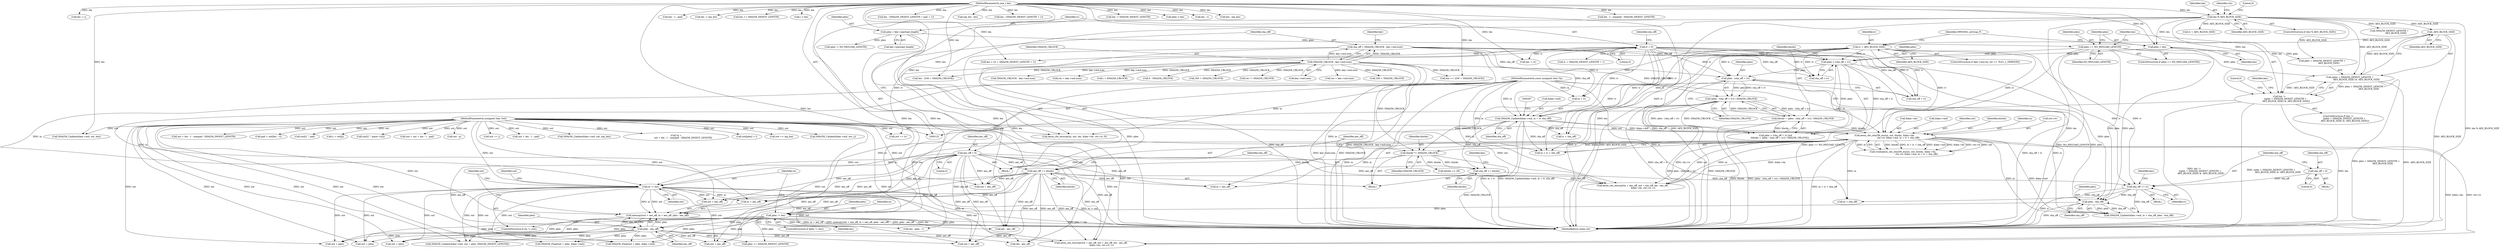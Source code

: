 digraph "0_openssl_68595c0c2886e7942a14f98c17a55a88afb6c292_0@API" {
"1000359" [label="(Call,memcpy(out + aes_off, in + aes_off, plen - aes_off))"];
"1000356" [label="(Call,in != out)"];
"1000126" [label="(MethodParameterIn,const unsigned char *in)"];
"1000268" [label="(Call,aesni_cbc_sha256_enc(in, out, blocks, &key->ks,\n                                       ctx->iv, &key->md, in + iv + sha_off))"];
"1000125" [label="(MethodParameterIn,unsigned char *out)"];
"1000247" [label="(Call,blocks = (plen - (sha_off + iv)) / SHA256_CBLOCK)"];
"1000249" [label="(Call,(plen - (sha_off + iv)) / SHA256_CBLOCK)"];
"1000250" [label="(Call,plen - (sha_off + iv))"];
"1000242" [label="(Call,plen > (sha_off + iv))"];
"1000183" [label="(Call,plen = len)"];
"1000169" [label="(Call,len % AES_BLOCK_SIZE)"];
"1000127" [label="(MethodParameterIn,size_t len)"];
"1000180" [label="(Call,plen == NO_PAYLOAD_LENGTH)"];
"1000136" [label="(Call,plen = key->payload_length)"];
"1000154" [label="(Call,sha_off = SHA256_CBLOCK - key->md.num)"];
"1000156" [label="(Call,SHA256_CBLOCK - key->md.num)"];
"1000209" [label="(Call,iv = AES_BLOCK_SIZE)"];
"1000196" [label="(Call,-AES_BLOCK_SIZE)"];
"1000142" [label="(Call,iv = 0)"];
"1000257" [label="(Call,SHA256_Update(&key->md, in + iv, sha_off))"];
"1000291" [label="(Call,aes_off += blocks)"];
"1000288" [label="(Call,blocks *= SHA256_CBLOCK)"];
"1000150" [label="(Call,aes_off = 0)"];
"1000366" [label="(Call,plen - aes_off)"];
"1000351" [label="(Call,plen != len)"];
"1000347" [label="(Call,plen - sha_off)"];
"1000336" [label="(Call,sha_off += iv)"];
"1000333" [label="(Call,sha_off = 0)"];
"1000294" [label="(Call,sha_off += blocks)"];
"1000188" [label="(Call,len !=\n                 ((plen + SHA256_DIGEST_LENGTH +\n                   AES_BLOCK_SIZE) & -AES_BLOCK_SIZE))"];
"1000190" [label="(Call,(plen + SHA256_DIGEST_LENGTH +\n                   AES_BLOCK_SIZE) & -AES_BLOCK_SIZE)"];
"1000691" [label="(Call,len >= (256 + SHA256_CBLOCK))"];
"1000188" [label="(Call,len !=\n                 ((plen + SHA256_DIGEST_LENGTH +\n                   AES_BLOCK_SIZE) & -AES_BLOCK_SIZE))"];
"1000393" [label="(Call,SHA256_Final(out + plen, &key->md))"];
"1000724" [label="(Call,out += j)"];
"1000303" [label="(Call,blocks >> 29)"];
"1000183" [label="(Call,plen = len)"];
"1000266" [label="(Call,(void)aesni_cbc_sha256_enc(in, out, blocks, &key->ks,\n                                       ctx->iv, &key->md, in + iv + sha_off))"];
"1000371" [label="(Identifier,out)"];
"1000262" [label="(Call,in + iv)"];
"1000693" [label="(Call,256 + SHA256_CBLOCK)"];
"1000205" [label="(Identifier,key)"];
"1000291" [label="(Call,aes_off += blocks)"];
"1000443" [label="(Call,in + aes_off)"];
"1000347" [label="(Call,plen - sha_off)"];
"1000125" [label="(MethodParameterIn,unsigned char *out)"];
"1000634" [label="(Call,len - (SHA256_DIGEST_LENGTH + pad + 1))"];
"1000369" [label="(Call,SHA256_Final(out + plen, &key->md))"];
"1000285" [label="(Call,iv + sha_off)"];
"1000199" [label="(Literal,0)"];
"1000446" [label="(Call,out + aes_off)"];
"1000426" [label="(Call,out + aes_off)"];
"1000257" [label="(Call,SHA256_Update(&key->md, in + iv, sha_off))"];
"1000646" [label="(Call,inp_len - len)"];
"1000300" [label="(Identifier,key)"];
"1000270" [label="(Identifier,out)"];
"1001887" [label="(Call,out + len - 1 - pad)"];
"1000363" [label="(Call,in + aes_off)"];
"1000595" [label="(Call,len - (SHA256_DIGEST_LENGTH + 1))"];
"1000128" [label="(Block,)"];
"1000350" [label="(ControlStructure,if (plen != len))"];
"1000271" [label="(Identifier,blocks)"];
"1000290" [label="(Identifier,SHA256_CBLOCK)"];
"1000211" [label="(Identifier,AES_BLOCK_SIZE)"];
"1000256" [label="(Block,)"];
"1000407" [label="(Call,len - plen - 1)"];
"1000143" [label="(Identifier,iv)"];
"1000250" [label="(Call,plen - (sha_off + iv))"];
"1000565" [label="(Call,iv + SHA256_DIGEST_LENGTH + 1)"];
"1000352" [label="(Identifier,plen)"];
"1000356" [label="(Call,in != out)"];
"1000355" [label="(ControlStructure,if (in != out))"];
"1000573" [label="(Call,SHA256_Update(&key->md, out, inp_len))"];
"1000293" [label="(Identifier,blocks)"];
"1000563" [label="(Call,len < (iv + SHA256_DIGEST_LENGTH + 1))"];
"1000258" [label="(Call,&key->md)"];
"1000368" [label="(Identifier,aes_off)"];
"1000687" [label="(Call,len -= SHA256_DIGEST_LENGTH)"];
"1000180" [label="(Call,plen == NO_PAYLOAD_LENGTH)"];
"1000412" [label="(Call,plen < len)"];
"1000292" [label="(Identifier,aes_off)"];
"1000127" [label="(MethodParameterIn,size_t len)"];
"1000269" [label="(Identifier,in)"];
"1000241" [label="(Call,plen > (sha_off + iv) &&\n            (blocks = (plen - (sha_off + iv)) / SHA256_CBLOCK))"];
"1000534" [label="(Call,iv = AES_BLOCK_SIZE)"];
"1000590" [label="(Call,len - 1)"];
"1000151" [label="(Identifier,aes_off)"];
"1000255" [label="(Identifier,SHA256_CBLOCK)"];
"1000335" [label="(Literal,0)"];
"1000333" [label="(Call,sha_off = 0)"];
"1000359" [label="(Call,memcpy(out + aes_off, in + aes_off, plen - aes_off))"];
"1000710" [label="(Call,SHA256_CBLOCK - key->md.num)"];
"1000384" [label="(Call,SHA256_Update(&key->md, out + plen, SHA256_DIGEST_LENGTH))"];
"1000493" [label="(Call,plen != NO_PAYLOAD_LENGTH)"];
"1000289" [label="(Identifier,blocks)"];
"1000348" [label="(Identifier,plen)"];
"1000181" [label="(Identifier,plen)"];
"1000185" [label="(Identifier,len)"];
"1000249" [label="(Call,(plen - (sha_off + iv)) / SHA256_CBLOCK)"];
"1000137" [label="(Identifier,plen)"];
"1000370" [label="(Call,out + plen)"];
"1001663" [label="(Call,len - inp_len)"];
"1000276" [label="(Call,ctx->iv)"];
"1000429" [label="(Call,len - aes_off)"];
"1001739" [label="(Call,len - 1 - maxpad - SHA256_DIGEST_LENGTH)"];
"1000294" [label="(Call,sha_off += blocks)"];
"1000165" [label="(Identifier,key)"];
"1000171" [label="(Identifier,AES_BLOCK_SIZE)"];
"1000361" [label="(Identifier,out)"];
"1001735" [label="(Call,*p =\n                    out + len - 1 - maxpad - SHA256_DIGEST_LENGTH)"];
"1000366" [label="(Call,plen - aes_off)"];
"1000580" [label="(Call,out += iv)"];
"1000417" [label="(Call,out[plen] = l)"];
"1000394" [label="(Call,out + plen)"];
"1000342" [label="(Identifier,key)"];
"1000243" [label="(Identifier,plen)"];
"1000288" [label="(Call,blocks *= SHA256_CBLOCK)"];
"1001727" [label="(Call,out += inp_len)"];
"1000147" [label="(Identifier,sha_off)"];
"1000216" [label="(Identifier,OPENSSL_ia32cap_P)"];
"1000242" [label="(Call,plen > (sha_off + iv))"];
"1000244" [label="(Call,sha_off + iv)"];
"1000401" [label="(Call,plen += SHA256_DIGEST_LENGTH)"];
"1000168" [label="(ControlStructure,if (len % AES_BLOCK_SIZE))"];
"1000583" [label="(Call,len -= iv)"];
"1000853" [label="(Call,res = key->md.num)"];
"1000349" [label="(Identifier,sha_off)"];
"1000423" [label="(Call,out + aes_off)"];
"1000444" [label="(Identifier,in)"];
"1000248" [label="(Identifier,blocks)"];
"1000170" [label="(Identifier,len)"];
"1000190" [label="(Call,(plen + SHA256_DIGEST_LENGTH +\n                   AES_BLOCK_SIZE) & -AES_BLOCK_SIZE)"];
"1001099" [label="(Call,i < SHA256_CBLOCK)"];
"1000158" [label="(Call,key->md.num)"];
"1001935" [label="(Call,SHA256_Update(&key->md, out, len))"];
"1000144" [label="(Literal,0)"];
"1000353" [label="(Identifier,len)"];
"1000449" [label="(Call,len - aes_off)"];
"1000193" [label="(Call,SHA256_DIGEST_LENGTH +\n                   AES_BLOCK_SIZE)"];
"1000178" [label="(Block,)"];
"1000389" [label="(Call,out + plen)"];
"1000727" [label="(Call,len -= j)"];
"1000705" [label="(Call,0 - SHA256_CBLOCK)"];
"1000138" [label="(Call,key->payload_length)"];
"1000272" [label="(Call,&key->ks)"];
"1000142" [label="(Call,iv = 0)"];
"1000717" [label="(Call,SHA256_Update(&key->md, out, j))"];
"1000295" [label="(Identifier,sha_off)"];
"1001737" [label="(Call,out + len - 1 - maxpad - SHA256_DIGEST_LENGTH)"];
"1000251" [label="(Identifier,plen)"];
"1000169" [label="(Call,len % AES_BLOCK_SIZE)"];
"1000360" [label="(Call,out + aes_off)"];
"1000702" [label="(Call,256 + SHA256_CBLOCK)"];
"1000700" [label="(Call,len - (256 + SHA256_CBLOCK))"];
"1000176" [label="(Identifier,ctx)"];
"1001889" [label="(Call,len - 1 - pad)"];
"1000586" [label="(Call,pad = out[len - 1])"];
"1000918" [label="(Call,res != SHA256_CBLOCK)"];
"1001944" [label="(MethodReturn,static int)"];
"1000283" [label="(Call,in + iv + sha_off)"];
"1001909" [label="(Call,out[i] ^ pad)"];
"1000210" [label="(Identifier,iv)"];
"1001730" [label="(Call,len -= inp_len)"];
"1001625" [label="(Call,res = key->md.num)"];
"1000150" [label="(Call,aes_off = 0)"];
"1001622" [label="(Call,len += SHA256_DIGEST_LENGTH)"];
"1000201" [label="(ControlStructure,if (key->aux.tls_ver >= TLS1_1_VERSION))"];
"1000268" [label="(Call,aesni_cbc_sha256_enc(in, out, blocks, &key->ks,\n                                       ctx->iv, &key->md, in + iv + sha_off))"];
"1000296" [label="(Identifier,blocks)"];
"1000265" [label="(Identifier,sha_off)"];
"1000357" [label="(Identifier,in)"];
"1000197" [label="(Identifier,AES_BLOCK_SIZE)"];
"1000870" [label="(Call,c = out[j])"];
"1000209" [label="(Call,iv = AES_BLOCK_SIZE)"];
"1000442" [label="(Call,aesni_cbc_encrypt(in + aes_off, out + aes_off, len - aes_off,\n                              &key->ks, ctx->iv, 1))"];
"1000157" [label="(Identifier,SHA256_CBLOCK)"];
"1000358" [label="(Identifier,out)"];
"1000337" [label="(Identifier,sha_off)"];
"1000334" [label="(Identifier,sha_off)"];
"1000136" [label="(Call,plen = key->payload_length)"];
"1000863" [label="(Call,j < len)"];
"1000155" [label="(Identifier,sha_off)"];
"1000252" [label="(Call,sha_off + iv)"];
"1000187" [label="(ControlStructure,if (len !=\n                 ((plen + SHA256_DIGEST_LENGTH +\n                   AES_BLOCK_SIZE) & -AES_BLOCK_SIZE)))"];
"1000422" [label="(Call,aesni_cbc_encrypt(out + aes_off, out + aes_off, len - aes_off,\n                              &key->ks, ctx->iv, 1))"];
"1000126" [label="(MethodParameterIn,const unsigned char *in)"];
"1000367" [label="(Identifier,plen)"];
"1000184" [label="(Identifier,plen)"];
"1000553" [label="(Call,out[i] ^ pmac->c[i])"];
"1000344" [label="(Call,in + sha_off)"];
"1000480" [label="(Call,aesni_cbc_encrypt(in, out, len, &key->ks, ctx->iv, 0))"];
"1000336" [label="(Call,sha_off += iv)"];
"1001885" [label="(Call,out = out + len - 1 - pad)"];
"1000196" [label="(Call,-AES_BLOCK_SIZE)"];
"1000152" [label="(Literal,0)"];
"1000189" [label="(Identifier,len)"];
"1001749" [label="(Call,out - p)"];
"1000247" [label="(Call,blocks = (plen - (sha_off + iv)) / SHA256_CBLOCK)"];
"1000173" [label="(Literal,0)"];
"1000182" [label="(Identifier,NO_PAYLOAD_LENGTH)"];
"1000156" [label="(Call,SHA256_CBLOCK - key->md.num)"];
"1000279" [label="(Call,&key->md)"];
"1000332" [label="(Block,)"];
"1000191" [label="(Call,plen + SHA256_DIGEST_LENGTH +\n                   AES_BLOCK_SIZE)"];
"1000179" [label="(ControlStructure,if (plen == NO_PAYLOAD_LENGTH))"];
"1000339" [label="(Call,SHA256_Update(&key->md, in + sha_off, plen - sha_off))"];
"1000338" [label="(Identifier,iv)"];
"1000154" [label="(Call,sha_off = SHA256_CBLOCK - key->md.num)"];
"1000351" [label="(Call,plen != len)"];
"1000359" -> "1000355"  [label="AST: "];
"1000359" -> "1000366"  [label="CFG: "];
"1000360" -> "1000359"  [label="AST: "];
"1000363" -> "1000359"  [label="AST: "];
"1000366" -> "1000359"  [label="AST: "];
"1000371" -> "1000359"  [label="CFG: "];
"1000359" -> "1001944"  [label="DDG: plen - aes_off"];
"1000359" -> "1001944"  [label="DDG: in + aes_off"];
"1000359" -> "1001944"  [label="DDG: memcpy(out + aes_off, in + aes_off, plen - aes_off)"];
"1000356" -> "1000359"  [label="DDG: out"];
"1000356" -> "1000359"  [label="DDG: in"];
"1000125" -> "1000359"  [label="DDG: out"];
"1000291" -> "1000359"  [label="DDG: aes_off"];
"1000150" -> "1000359"  [label="DDG: aes_off"];
"1000126" -> "1000359"  [label="DDG: in"];
"1000366" -> "1000359"  [label="DDG: plen"];
"1000366" -> "1000359"  [label="DDG: aes_off"];
"1000356" -> "1000355"  [label="AST: "];
"1000356" -> "1000358"  [label="CFG: "];
"1000357" -> "1000356"  [label="AST: "];
"1000358" -> "1000356"  [label="AST: "];
"1000361" -> "1000356"  [label="CFG: "];
"1000371" -> "1000356"  [label="CFG: "];
"1000356" -> "1001944"  [label="DDG: in != out"];
"1000356" -> "1001944"  [label="DDG: in"];
"1000126" -> "1000356"  [label="DDG: in"];
"1000268" -> "1000356"  [label="DDG: in"];
"1000268" -> "1000356"  [label="DDG: out"];
"1000125" -> "1000356"  [label="DDG: out"];
"1000356" -> "1000360"  [label="DDG: out"];
"1000356" -> "1000363"  [label="DDG: in"];
"1000356" -> "1000369"  [label="DDG: out"];
"1000356" -> "1000370"  [label="DDG: out"];
"1000356" -> "1000384"  [label="DDG: out"];
"1000356" -> "1000389"  [label="DDG: out"];
"1000356" -> "1000393"  [label="DDG: out"];
"1000356" -> "1000394"  [label="DDG: out"];
"1000356" -> "1000422"  [label="DDG: out"];
"1000356" -> "1000423"  [label="DDG: out"];
"1000356" -> "1000426"  [label="DDG: out"];
"1000126" -> "1000123"  [label="AST: "];
"1000126" -> "1001944"  [label="DDG: in"];
"1000126" -> "1000257"  [label="DDG: in"];
"1000126" -> "1000262"  [label="DDG: in"];
"1000126" -> "1000268"  [label="DDG: in"];
"1000126" -> "1000283"  [label="DDG: in"];
"1000126" -> "1000339"  [label="DDG: in"];
"1000126" -> "1000344"  [label="DDG: in"];
"1000126" -> "1000363"  [label="DDG: in"];
"1000126" -> "1000442"  [label="DDG: in"];
"1000126" -> "1000443"  [label="DDG: in"];
"1000126" -> "1000480"  [label="DDG: in"];
"1000268" -> "1000266"  [label="AST: "];
"1000268" -> "1000283"  [label="CFG: "];
"1000269" -> "1000268"  [label="AST: "];
"1000270" -> "1000268"  [label="AST: "];
"1000271" -> "1000268"  [label="AST: "];
"1000272" -> "1000268"  [label="AST: "];
"1000276" -> "1000268"  [label="AST: "];
"1000279" -> "1000268"  [label="AST: "];
"1000283" -> "1000268"  [label="AST: "];
"1000266" -> "1000268"  [label="CFG: "];
"1000268" -> "1001944"  [label="DDG: in + iv + sha_off"];
"1000268" -> "1000266"  [label="DDG: blocks"];
"1000268" -> "1000266"  [label="DDG: in + iv + sha_off"];
"1000268" -> "1000266"  [label="DDG: &key->md"];
"1000268" -> "1000266"  [label="DDG: &key->ks"];
"1000268" -> "1000266"  [label="DDG: ctx->iv"];
"1000268" -> "1000266"  [label="DDG: out"];
"1000268" -> "1000266"  [label="DDG: in"];
"1000125" -> "1000268"  [label="DDG: out"];
"1000247" -> "1000268"  [label="DDG: blocks"];
"1000257" -> "1000268"  [label="DDG: &key->md"];
"1000257" -> "1000268"  [label="DDG: sha_off"];
"1000209" -> "1000268"  [label="DDG: iv"];
"1000142" -> "1000268"  [label="DDG: iv"];
"1000268" -> "1000288"  [label="DDG: blocks"];
"1000268" -> "1000339"  [label="DDG: &key->md"];
"1000268" -> "1000339"  [label="DDG: in"];
"1000268" -> "1000344"  [label="DDG: in"];
"1000268" -> "1000422"  [label="DDG: &key->ks"];
"1000268" -> "1000422"  [label="DDG: ctx->iv"];
"1000268" -> "1000442"  [label="DDG: in"];
"1000268" -> "1000442"  [label="DDG: out"];
"1000268" -> "1000442"  [label="DDG: &key->ks"];
"1000268" -> "1000442"  [label="DDG: ctx->iv"];
"1000268" -> "1000443"  [label="DDG: in"];
"1000268" -> "1000446"  [label="DDG: out"];
"1000125" -> "1000123"  [label="AST: "];
"1000125" -> "1001944"  [label="DDG: out"];
"1000125" -> "1000360"  [label="DDG: out"];
"1000125" -> "1000369"  [label="DDG: out"];
"1000125" -> "1000370"  [label="DDG: out"];
"1000125" -> "1000384"  [label="DDG: out"];
"1000125" -> "1000389"  [label="DDG: out"];
"1000125" -> "1000393"  [label="DDG: out"];
"1000125" -> "1000394"  [label="DDG: out"];
"1000125" -> "1000417"  [label="DDG: out"];
"1000125" -> "1000422"  [label="DDG: out"];
"1000125" -> "1000423"  [label="DDG: out"];
"1000125" -> "1000426"  [label="DDG: out"];
"1000125" -> "1000442"  [label="DDG: out"];
"1000125" -> "1000446"  [label="DDG: out"];
"1000125" -> "1000480"  [label="DDG: out"];
"1000125" -> "1000553"  [label="DDG: out"];
"1000125" -> "1000573"  [label="DDG: out"];
"1000125" -> "1000580"  [label="DDG: out"];
"1000125" -> "1000586"  [label="DDG: out"];
"1000125" -> "1000717"  [label="DDG: out"];
"1000125" -> "1000724"  [label="DDG: out"];
"1000125" -> "1000870"  [label="DDG: out"];
"1000125" -> "1001727"  [label="DDG: out"];
"1000125" -> "1001735"  [label="DDG: out"];
"1000125" -> "1001737"  [label="DDG: out"];
"1000125" -> "1001749"  [label="DDG: out"];
"1000125" -> "1001885"  [label="DDG: out"];
"1000125" -> "1001887"  [label="DDG: out"];
"1000125" -> "1001909"  [label="DDG: out"];
"1000125" -> "1001935"  [label="DDG: out"];
"1000247" -> "1000241"  [label="AST: "];
"1000247" -> "1000249"  [label="CFG: "];
"1000248" -> "1000247"  [label="AST: "];
"1000249" -> "1000247"  [label="AST: "];
"1000241" -> "1000247"  [label="CFG: "];
"1000247" -> "1001944"  [label="DDG: blocks"];
"1000247" -> "1001944"  [label="DDG: (plen - (sha_off + iv)) / SHA256_CBLOCK"];
"1000247" -> "1000241"  [label="DDG: blocks"];
"1000249" -> "1000247"  [label="DDG: plen - (sha_off + iv)"];
"1000249" -> "1000247"  [label="DDG: SHA256_CBLOCK"];
"1000249" -> "1000255"  [label="CFG: "];
"1000250" -> "1000249"  [label="AST: "];
"1000255" -> "1000249"  [label="AST: "];
"1000249" -> "1001944"  [label="DDG: SHA256_CBLOCK"];
"1000249" -> "1001944"  [label="DDG: plen - (sha_off + iv)"];
"1000249" -> "1000241"  [label="DDG: plen - (sha_off + iv)"];
"1000249" -> "1000241"  [label="DDG: SHA256_CBLOCK"];
"1000250" -> "1000249"  [label="DDG: plen"];
"1000250" -> "1000249"  [label="DDG: sha_off + iv"];
"1000156" -> "1000249"  [label="DDG: SHA256_CBLOCK"];
"1000249" -> "1000288"  [label="DDG: SHA256_CBLOCK"];
"1000250" -> "1000252"  [label="CFG: "];
"1000251" -> "1000250"  [label="AST: "];
"1000252" -> "1000250"  [label="AST: "];
"1000255" -> "1000250"  [label="CFG: "];
"1000250" -> "1001944"  [label="DDG: sha_off + iv"];
"1000242" -> "1000250"  [label="DDG: plen"];
"1000154" -> "1000250"  [label="DDG: sha_off"];
"1000209" -> "1000250"  [label="DDG: iv"];
"1000142" -> "1000250"  [label="DDG: iv"];
"1000250" -> "1000347"  [label="DDG: plen"];
"1000242" -> "1000241"  [label="AST: "];
"1000242" -> "1000244"  [label="CFG: "];
"1000243" -> "1000242"  [label="AST: "];
"1000244" -> "1000242"  [label="AST: "];
"1000248" -> "1000242"  [label="CFG: "];
"1000241" -> "1000242"  [label="CFG: "];
"1000242" -> "1001944"  [label="DDG: sha_off + iv"];
"1000242" -> "1000241"  [label="DDG: plen"];
"1000242" -> "1000241"  [label="DDG: sha_off + iv"];
"1000183" -> "1000242"  [label="DDG: plen"];
"1000180" -> "1000242"  [label="DDG: plen"];
"1000154" -> "1000242"  [label="DDG: sha_off"];
"1000209" -> "1000242"  [label="DDG: iv"];
"1000142" -> "1000242"  [label="DDG: iv"];
"1000242" -> "1000347"  [label="DDG: plen"];
"1000183" -> "1000179"  [label="AST: "];
"1000183" -> "1000185"  [label="CFG: "];
"1000184" -> "1000183"  [label="AST: "];
"1000185" -> "1000183"  [label="AST: "];
"1000216" -> "1000183"  [label="CFG: "];
"1000169" -> "1000183"  [label="DDG: len"];
"1000127" -> "1000183"  [label="DDG: len"];
"1000183" -> "1000347"  [label="DDG: plen"];
"1000169" -> "1000168"  [label="AST: "];
"1000169" -> "1000171"  [label="CFG: "];
"1000170" -> "1000169"  [label="AST: "];
"1000171" -> "1000169"  [label="AST: "];
"1000173" -> "1000169"  [label="CFG: "];
"1000176" -> "1000169"  [label="CFG: "];
"1000169" -> "1001944"  [label="DDG: len % AES_BLOCK_SIZE"];
"1000169" -> "1001944"  [label="DDG: AES_BLOCK_SIZE"];
"1000169" -> "1001944"  [label="DDG: len"];
"1000127" -> "1000169"  [label="DDG: len"];
"1000169" -> "1000188"  [label="DDG: len"];
"1000169" -> "1000190"  [label="DDG: AES_BLOCK_SIZE"];
"1000169" -> "1000191"  [label="DDG: AES_BLOCK_SIZE"];
"1000169" -> "1000193"  [label="DDG: AES_BLOCK_SIZE"];
"1000169" -> "1000196"  [label="DDG: AES_BLOCK_SIZE"];
"1000169" -> "1000351"  [label="DDG: len"];
"1000169" -> "1000480"  [label="DDG: len"];
"1000169" -> "1000534"  [label="DDG: AES_BLOCK_SIZE"];
"1000127" -> "1000123"  [label="AST: "];
"1000127" -> "1001944"  [label="DDG: len"];
"1000127" -> "1000188"  [label="DDG: len"];
"1000127" -> "1000351"  [label="DDG: len"];
"1000127" -> "1000407"  [label="DDG: len"];
"1000127" -> "1000412"  [label="DDG: len"];
"1000127" -> "1000429"  [label="DDG: len"];
"1000127" -> "1000449"  [label="DDG: len"];
"1000127" -> "1000480"  [label="DDG: len"];
"1000127" -> "1000563"  [label="DDG: len"];
"1000127" -> "1000583"  [label="DDG: len"];
"1000127" -> "1000590"  [label="DDG: len"];
"1000127" -> "1000595"  [label="DDG: len"];
"1000127" -> "1000634"  [label="DDG: len"];
"1000127" -> "1000646"  [label="DDG: len"];
"1000127" -> "1000687"  [label="DDG: len"];
"1000127" -> "1000691"  [label="DDG: len"];
"1000127" -> "1000700"  [label="DDG: len"];
"1000127" -> "1000727"  [label="DDG: len"];
"1000127" -> "1000863"  [label="DDG: len"];
"1000127" -> "1001622"  [label="DDG: len"];
"1000127" -> "1001663"  [label="DDG: len"];
"1000127" -> "1001730"  [label="DDG: len"];
"1000127" -> "1001739"  [label="DDG: len"];
"1000127" -> "1001889"  [label="DDG: len"];
"1000127" -> "1001935"  [label="DDG: len"];
"1000180" -> "1000179"  [label="AST: "];
"1000180" -> "1000182"  [label="CFG: "];
"1000181" -> "1000180"  [label="AST: "];
"1000182" -> "1000180"  [label="AST: "];
"1000184" -> "1000180"  [label="CFG: "];
"1000189" -> "1000180"  [label="CFG: "];
"1000180" -> "1001944"  [label="DDG: NO_PAYLOAD_LENGTH"];
"1000180" -> "1001944"  [label="DDG: plen == NO_PAYLOAD_LENGTH"];
"1000136" -> "1000180"  [label="DDG: plen"];
"1000180" -> "1000190"  [label="DDG: plen"];
"1000180" -> "1000191"  [label="DDG: plen"];
"1000180" -> "1000347"  [label="DDG: plen"];
"1000136" -> "1000128"  [label="AST: "];
"1000136" -> "1000138"  [label="CFG: "];
"1000137" -> "1000136"  [label="AST: "];
"1000138" -> "1000136"  [label="AST: "];
"1000143" -> "1000136"  [label="CFG: "];
"1000136" -> "1001944"  [label="DDG: plen"];
"1000136" -> "1000493"  [label="DDG: plen"];
"1000154" -> "1000128"  [label="AST: "];
"1000154" -> "1000156"  [label="CFG: "];
"1000155" -> "1000154"  [label="AST: "];
"1000156" -> "1000154"  [label="AST: "];
"1000165" -> "1000154"  [label="CFG: "];
"1000154" -> "1001944"  [label="DDG: sha_off"];
"1000154" -> "1001944"  [label="DDG: SHA256_CBLOCK - key->md.num"];
"1000156" -> "1000154"  [label="DDG: SHA256_CBLOCK"];
"1000156" -> "1000154"  [label="DDG: key->md.num"];
"1000154" -> "1000244"  [label="DDG: sha_off"];
"1000154" -> "1000252"  [label="DDG: sha_off"];
"1000154" -> "1000257"  [label="DDG: sha_off"];
"1000156" -> "1000158"  [label="CFG: "];
"1000157" -> "1000156"  [label="AST: "];
"1000158" -> "1000156"  [label="AST: "];
"1000156" -> "1001944"  [label="DDG: SHA256_CBLOCK"];
"1000156" -> "1001944"  [label="DDG: key->md.num"];
"1000156" -> "1000288"  [label="DDG: SHA256_CBLOCK"];
"1000156" -> "1000691"  [label="DDG: SHA256_CBLOCK"];
"1000156" -> "1000693"  [label="DDG: SHA256_CBLOCK"];
"1000156" -> "1000700"  [label="DDG: SHA256_CBLOCK"];
"1000156" -> "1000702"  [label="DDG: SHA256_CBLOCK"];
"1000156" -> "1000705"  [label="DDG: SHA256_CBLOCK"];
"1000156" -> "1000710"  [label="DDG: key->md.num"];
"1000156" -> "1000853"  [label="DDG: key->md.num"];
"1000156" -> "1000918"  [label="DDG: SHA256_CBLOCK"];
"1000156" -> "1001099"  [label="DDG: SHA256_CBLOCK"];
"1000156" -> "1001625"  [label="DDG: key->md.num"];
"1000209" -> "1000201"  [label="AST: "];
"1000209" -> "1000211"  [label="CFG: "];
"1000210" -> "1000209"  [label="AST: "];
"1000211" -> "1000209"  [label="AST: "];
"1000216" -> "1000209"  [label="CFG: "];
"1000209" -> "1001944"  [label="DDG: AES_BLOCK_SIZE"];
"1000196" -> "1000209"  [label="DDG: AES_BLOCK_SIZE"];
"1000209" -> "1000244"  [label="DDG: iv"];
"1000209" -> "1000252"  [label="DDG: iv"];
"1000209" -> "1000257"  [label="DDG: iv"];
"1000209" -> "1000262"  [label="DDG: iv"];
"1000209" -> "1000283"  [label="DDG: iv"];
"1000209" -> "1000285"  [label="DDG: iv"];
"1000209" -> "1000336"  [label="DDG: iv"];
"1000196" -> "1000190"  [label="AST: "];
"1000196" -> "1000197"  [label="CFG: "];
"1000197" -> "1000196"  [label="AST: "];
"1000190" -> "1000196"  [label="CFG: "];
"1000196" -> "1001944"  [label="DDG: AES_BLOCK_SIZE"];
"1000196" -> "1000190"  [label="DDG: AES_BLOCK_SIZE"];
"1000142" -> "1000128"  [label="AST: "];
"1000142" -> "1000144"  [label="CFG: "];
"1000143" -> "1000142"  [label="AST: "];
"1000144" -> "1000142"  [label="AST: "];
"1000147" -> "1000142"  [label="CFG: "];
"1000142" -> "1001944"  [label="DDG: iv"];
"1000142" -> "1000244"  [label="DDG: iv"];
"1000142" -> "1000252"  [label="DDG: iv"];
"1000142" -> "1000257"  [label="DDG: iv"];
"1000142" -> "1000262"  [label="DDG: iv"];
"1000142" -> "1000283"  [label="DDG: iv"];
"1000142" -> "1000285"  [label="DDG: iv"];
"1000142" -> "1000336"  [label="DDG: iv"];
"1000142" -> "1000563"  [label="DDG: iv"];
"1000142" -> "1000565"  [label="DDG: iv"];
"1000142" -> "1000580"  [label="DDG: iv"];
"1000142" -> "1000583"  [label="DDG: iv"];
"1000257" -> "1000256"  [label="AST: "];
"1000257" -> "1000265"  [label="CFG: "];
"1000258" -> "1000257"  [label="AST: "];
"1000262" -> "1000257"  [label="AST: "];
"1000265" -> "1000257"  [label="AST: "];
"1000267" -> "1000257"  [label="CFG: "];
"1000257" -> "1001944"  [label="DDG: in + iv"];
"1000257" -> "1001944"  [label="DDG: SHA256_Update(&key->md, in + iv, sha_off)"];
"1000257" -> "1000283"  [label="DDG: sha_off"];
"1000257" -> "1000285"  [label="DDG: sha_off"];
"1000257" -> "1000294"  [label="DDG: sha_off"];
"1000291" -> "1000256"  [label="AST: "];
"1000291" -> "1000293"  [label="CFG: "];
"1000292" -> "1000291"  [label="AST: "];
"1000293" -> "1000291"  [label="AST: "];
"1000295" -> "1000291"  [label="CFG: "];
"1000288" -> "1000291"  [label="DDG: blocks"];
"1000150" -> "1000291"  [label="DDG: aes_off"];
"1000291" -> "1000360"  [label="DDG: aes_off"];
"1000291" -> "1000363"  [label="DDG: aes_off"];
"1000291" -> "1000366"  [label="DDG: aes_off"];
"1000291" -> "1000422"  [label="DDG: aes_off"];
"1000291" -> "1000423"  [label="DDG: aes_off"];
"1000291" -> "1000426"  [label="DDG: aes_off"];
"1000291" -> "1000429"  [label="DDG: aes_off"];
"1000291" -> "1000442"  [label="DDG: aes_off"];
"1000291" -> "1000443"  [label="DDG: aes_off"];
"1000291" -> "1000446"  [label="DDG: aes_off"];
"1000291" -> "1000449"  [label="DDG: aes_off"];
"1000288" -> "1000256"  [label="AST: "];
"1000288" -> "1000290"  [label="CFG: "];
"1000289" -> "1000288"  [label="AST: "];
"1000290" -> "1000288"  [label="AST: "];
"1000292" -> "1000288"  [label="CFG: "];
"1000288" -> "1001944"  [label="DDG: SHA256_CBLOCK"];
"1000288" -> "1000294"  [label="DDG: blocks"];
"1000288" -> "1000303"  [label="DDG: blocks"];
"1000150" -> "1000128"  [label="AST: "];
"1000150" -> "1000152"  [label="CFG: "];
"1000151" -> "1000150"  [label="AST: "];
"1000152" -> "1000150"  [label="AST: "];
"1000155" -> "1000150"  [label="CFG: "];
"1000150" -> "1001944"  [label="DDG: aes_off"];
"1000150" -> "1000360"  [label="DDG: aes_off"];
"1000150" -> "1000363"  [label="DDG: aes_off"];
"1000150" -> "1000366"  [label="DDG: aes_off"];
"1000150" -> "1000422"  [label="DDG: aes_off"];
"1000150" -> "1000423"  [label="DDG: aes_off"];
"1000150" -> "1000426"  [label="DDG: aes_off"];
"1000150" -> "1000429"  [label="DDG: aes_off"];
"1000150" -> "1000442"  [label="DDG: aes_off"];
"1000150" -> "1000443"  [label="DDG: aes_off"];
"1000150" -> "1000446"  [label="DDG: aes_off"];
"1000150" -> "1000449"  [label="DDG: aes_off"];
"1000366" -> "1000368"  [label="CFG: "];
"1000367" -> "1000366"  [label="AST: "];
"1000368" -> "1000366"  [label="AST: "];
"1000351" -> "1000366"  [label="DDG: plen"];
"1000366" -> "1000369"  [label="DDG: plen"];
"1000366" -> "1000370"  [label="DDG: plen"];
"1000366" -> "1000384"  [label="DDG: plen"];
"1000366" -> "1000389"  [label="DDG: plen"];
"1000366" -> "1000393"  [label="DDG: plen"];
"1000366" -> "1000394"  [label="DDG: plen"];
"1000366" -> "1000401"  [label="DDG: plen"];
"1000366" -> "1000422"  [label="DDG: aes_off"];
"1000366" -> "1000423"  [label="DDG: aes_off"];
"1000366" -> "1000426"  [label="DDG: aes_off"];
"1000366" -> "1000429"  [label="DDG: aes_off"];
"1000351" -> "1000350"  [label="AST: "];
"1000351" -> "1000353"  [label="CFG: "];
"1000352" -> "1000351"  [label="AST: "];
"1000353" -> "1000351"  [label="AST: "];
"1000357" -> "1000351"  [label="CFG: "];
"1000444" -> "1000351"  [label="CFG: "];
"1000351" -> "1001944"  [label="DDG: plen != len"];
"1000351" -> "1001944"  [label="DDG: plen"];
"1000347" -> "1000351"  [label="DDG: plen"];
"1000188" -> "1000351"  [label="DDG: len"];
"1000351" -> "1000369"  [label="DDG: plen"];
"1000351" -> "1000370"  [label="DDG: plen"];
"1000351" -> "1000384"  [label="DDG: plen"];
"1000351" -> "1000389"  [label="DDG: plen"];
"1000351" -> "1000393"  [label="DDG: plen"];
"1000351" -> "1000394"  [label="DDG: plen"];
"1000351" -> "1000401"  [label="DDG: plen"];
"1000351" -> "1000407"  [label="DDG: len"];
"1000351" -> "1000449"  [label="DDG: len"];
"1000347" -> "1000339"  [label="AST: "];
"1000347" -> "1000349"  [label="CFG: "];
"1000348" -> "1000347"  [label="AST: "];
"1000349" -> "1000347"  [label="AST: "];
"1000339" -> "1000347"  [label="CFG: "];
"1000347" -> "1001944"  [label="DDG: sha_off"];
"1000347" -> "1000339"  [label="DDG: plen"];
"1000347" -> "1000339"  [label="DDG: sha_off"];
"1000336" -> "1000347"  [label="DDG: sha_off"];
"1000336" -> "1000178"  [label="AST: "];
"1000336" -> "1000338"  [label="CFG: "];
"1000337" -> "1000336"  [label="AST: "];
"1000338" -> "1000336"  [label="AST: "];
"1000342" -> "1000336"  [label="CFG: "];
"1000336" -> "1001944"  [label="DDG: iv"];
"1000333" -> "1000336"  [label="DDG: sha_off"];
"1000294" -> "1000336"  [label="DDG: sha_off"];
"1000336" -> "1000339"  [label="DDG: sha_off"];
"1000336" -> "1000344"  [label="DDG: sha_off"];
"1000333" -> "1000332"  [label="AST: "];
"1000333" -> "1000335"  [label="CFG: "];
"1000334" -> "1000333"  [label="AST: "];
"1000335" -> "1000333"  [label="AST: "];
"1000337" -> "1000333"  [label="CFG: "];
"1000294" -> "1000256"  [label="AST: "];
"1000294" -> "1000296"  [label="CFG: "];
"1000295" -> "1000294"  [label="AST: "];
"1000296" -> "1000294"  [label="AST: "];
"1000300" -> "1000294"  [label="CFG: "];
"1000188" -> "1000187"  [label="AST: "];
"1000188" -> "1000190"  [label="CFG: "];
"1000189" -> "1000188"  [label="AST: "];
"1000190" -> "1000188"  [label="AST: "];
"1000199" -> "1000188"  [label="CFG: "];
"1000205" -> "1000188"  [label="CFG: "];
"1000188" -> "1001944"  [label="DDG: len !=\n                 ((plen + SHA256_DIGEST_LENGTH +\n                   AES_BLOCK_SIZE) & -AES_BLOCK_SIZE)"];
"1000188" -> "1001944"  [label="DDG: (plen + SHA256_DIGEST_LENGTH +\n                   AES_BLOCK_SIZE) & -AES_BLOCK_SIZE"];
"1000188" -> "1001944"  [label="DDG: len"];
"1000190" -> "1000188"  [label="DDG: plen + SHA256_DIGEST_LENGTH +\n                   AES_BLOCK_SIZE"];
"1000190" -> "1000188"  [label="DDG: -AES_BLOCK_SIZE"];
"1000191" -> "1000190"  [label="AST: "];
"1000190" -> "1001944"  [label="DDG: plen + SHA256_DIGEST_LENGTH +\n                   AES_BLOCK_SIZE"];
"1000190" -> "1001944"  [label="DDG: -AES_BLOCK_SIZE"];
}
